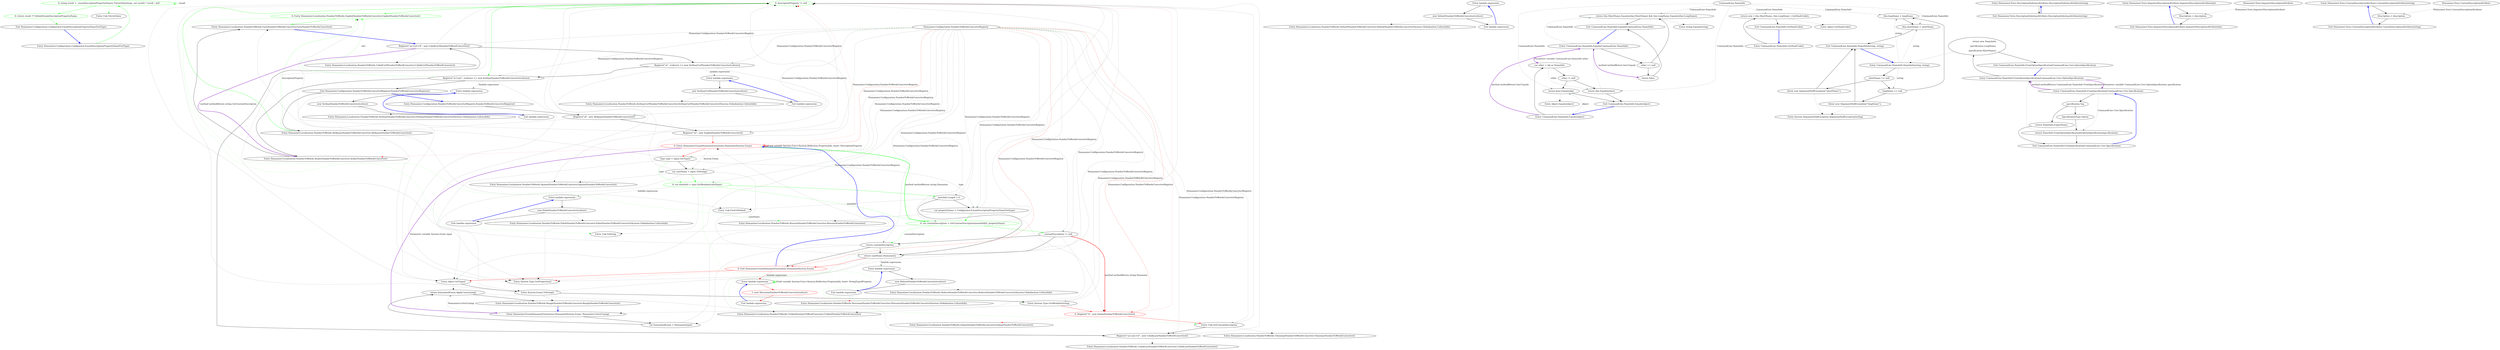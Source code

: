 digraph  {
d1 [cluster="Humanizer.Configuration.Configurator.EnumDescriptionPropertyNameFor(Type)", color=green, community=0, label="0: string result = _enumDescriptionPropertyNames.TryGetValue(type, out result) ? result : null", span="105-105"];
d0 [cluster="Humanizer.Configuration.Configurator.EnumDescriptionPropertyNameFor(Type)", label="Entry Humanizer.Configuration.Configurator.EnumDescriptionPropertyNameFor(Type)", span="103-103"];
d2 [cluster="Humanizer.Configuration.Configurator.EnumDescriptionPropertyNameFor(Type)", color=green, community=0, label="0: return result ?? DefaultEnumDescriptionPropertyName;", span="106-106"];
d4 [cluster="Unk.TryGetValue", label="Entry Unk.TryGetValue", span=""];
d3 [cluster="Humanizer.Configuration.Configurator.EnumDescriptionPropertyNameFor(Type)", label="Exit Humanizer.Configuration.Configurator.EnumDescriptionPropertyNameFor(Type)", span="103-103"];
m0_25 [cluster="Humanizer.EnumHumanizeExtensions.GetCustomDescription(System.Reflection.MemberInfo)", color=green, community=0, file="EnumHumanizeExtensions.cs", label="0: descriptionProperty != null", span="45-45"];
m0_19 [cluster="Humanizer.Configuration.NumberToWordsConverterRegistry.NumberToWordsConverterRegistry()", file="EnumHumanizeExtensions.cs", label="Register(''uz-Latn-UZ'', new UzbekLatnNumberToWordConverter())", span="27-27"];
m0_40 [cluster="Humanizer.Localisation.NumberToWords.UkrainianNumberToWordsConverter.UkrainianNumberToWordsConverter()", file="EnumHumanizeExtensions.cs", label="Entry Humanizer.Localisation.NumberToWords.UkrainianNumberToWordsConverter.UkrainianNumberToWordsConverter()", span="6-6"];
m0_17 [cluster="Humanizer.Configuration.NumberToWordsConverterRegistry.NumberToWordsConverterRegistry()", color=red, community=0, file="EnumHumanizeExtensions.cs", label="0: Register(''it'', new ItalianNumberToWordsConverter())", span="25-25"];
m0_20 [cluster="Humanizer.Configuration.NumberToWordsConverterRegistry.NumberToWordsConverterRegistry()", file="EnumHumanizeExtensions.cs", label="Register(''uz-Cyrl-UZ'', new UzbekCyrlNumberToWordConverter())", span="28-28"];
m0_26 [cluster="Humanizer.Localisation.NumberToWords.EnglishNumberToWordsConverter.EnglishNumberToWordsConverter()", color=green, community=0, file="EnumHumanizeExtensions.cs", label="0: Entry Humanizer.Localisation.NumberToWords.EnglishNumberToWordsConverter.EnglishNumberToWordsConverter()", span="5-5"];
m0_22 [cluster="Humanizer.Configuration.NumberToWordsConverterRegistry.NumberToWordsConverterRegistry()", file="EnumHumanizeExtensions.cs", label="Register(''sr-Latn'', (culture) => new SerbianNumberToWordsConverter(culture))", span="30-30"];
m0_24 [cluster="Humanizer.Localisation.NumberToWords.AfrikaansNumberToWordsConverter.AfrikaansNumberToWordsConverter()", file="EnumHumanizeExtensions.cs", label="Entry Humanizer.Localisation.NumberToWords.AfrikaansNumberToWordsConverter.AfrikaansNumberToWordsConverter()", span="5-5"];
m0_21 [cluster="Humanizer.Configuration.NumberToWordsConverterRegistry.NumberToWordsConverterRegistry()", file="EnumHumanizeExtensions.cs", label="Register(''sr'', (culture) => new SerbianCyrlNumberToWordsConverter(culture))", span="29-29"];
m0_23 [cluster="Humanizer.Configuration.NumberToWordsConverterRegistry.NumberToWordsConverterRegistry()", file="EnumHumanizeExtensions.cs", label="Exit Humanizer.Configuration.NumberToWordsConverterRegistry.NumberToWordsConverterRegistry()", span="6-6"];
m0_27 [cluster="Humanizer.Localisation.NumberToWords.ArabicNumberToWordsConverter.ArabicNumberToWordsConverter()", file="EnumHumanizeExtensions.cs", label="Entry Humanizer.Localisation.NumberToWords.ArabicNumberToWordsConverter.ArabicNumberToWordsConverter()", span="6-6"];
m0_28 [cluster="Humanizer.Localisation.NumberToWords.FarsiNumberToWordsConverter.FarsiNumberToWordsConverter()", file="EnumHumanizeExtensions.cs", label="Entry Humanizer.Localisation.NumberToWords.FarsiNumberToWordsConverter.FarsiNumberToWordsConverter()", span="5-5"];
m0_33 [cluster="Unk.ToString", file="EnumHumanizeExtensions.cs", label="Entry Unk.ToString", span=""];
m0_34 [cluster="Humanizer.EnumHumanizeExtensions.Humanize(System.Enum, Humanizer.LetterCasing)", file="EnumHumanizeExtensions.cs", label="Entry Humanizer.EnumHumanizeExtensions.Humanize(System.Enum, Humanizer.LetterCasing)", span="58-58"];
m0_0 [cluster="Humanizer.Configuration.NumberToWordsConverterRegistry.NumberToWordsConverterRegistry()", file="EnumHumanizeExtensions.cs", label="Entry Humanizer.Configuration.NumberToWordsConverterRegistry.NumberToWordsConverterRegistry()", span="6-6"];
m0_1 [cluster="Humanizer.Configuration.NumberToWordsConverterRegistry.NumberToWordsConverterRegistry()", file="EnumHumanizeExtensions.cs", label="Register(''af'', new AfrikaansNumberToWordsConverter())", span="9-9"];
m0_2 [cluster="Humanizer.Configuration.NumberToWordsConverterRegistry.NumberToWordsConverterRegistry()", file="EnumHumanizeExtensions.cs", label="Register(''en'', new EnglishNumberToWordsConverter())", span="10-10"];
m0_3 [cluster="Humanizer.EnumHumanizeExtensions.Humanize(System.Enum)", color=red, community=0, file="EnumHumanizeExtensions.cs", label="0: Entry Humanizer.EnumHumanizeExtensions.Humanize(System.Enum)", span="18-18"];
m0_4 [cluster="Humanizer.EnumHumanizeExtensions.Humanize(System.Enum)", file="EnumHumanizeExtensions.cs", label="Type type = input.GetType()", span="20-20"];
m0_5 [cluster="Humanizer.EnumHumanizeExtensions.Humanize(System.Enum)", file="EnumHumanizeExtensions.cs", label="var caseName = input.ToString()", span="21-21"];
m0_6 [cluster="Humanizer.EnumHumanizeExtensions.Humanize(System.Enum)", color=green, community=0, file="EnumHumanizeExtensions.cs", label="0: var memInfo = type.GetMember(caseName)", span="22-22"];
m0_7 [cluster="Humanizer.EnumHumanizeExtensions.Humanize(System.Enum)", file="EnumHumanizeExtensions.cs", label="memInfo.Length > 0", span="24-24"];
m0_8 [cluster="Humanizer.EnumHumanizeExtensions.Humanize(System.Enum)", file="EnumHumanizeExtensions.cs", label="var propertyName = Configurator.EnumDescriptionPropertyNameFor(type)", span="26-26"];
m0_9 [cluster="Humanizer.EnumHumanizeExtensions.Humanize(System.Enum)", color=green, community=0, file="EnumHumanizeExtensions.cs", label="0: var customDescription = GetCustomDescription(memInfo[0], propertyName)", span="27-27"];
m0_10 [cluster="Humanizer.EnumHumanizeExtensions.Humanize(System.Enum)", file="EnumHumanizeExtensions.cs", label="customDescription != null", span="29-29"];
m0_11 [cluster="Humanizer.EnumHumanizeExtensions.Humanize(System.Enum)", file="EnumHumanizeExtensions.cs", label="return customDescription;", span="30-30"];
m0_12 [cluster="Humanizer.EnumHumanizeExtensions.Humanize(System.Enum)", file="EnumHumanizeExtensions.cs", label="return caseName.Humanize();", span="33-33"];
m0_13 [cluster="Humanizer.EnumHumanizeExtensions.Humanize(System.Enum)", color=red, community=0, file="EnumHumanizeExtensions.cs", label="0: Exit Humanizer.EnumHumanizeExtensions.Humanize(System.Enum)", span="18-18"];
m0_14 [cluster="object.GetType()", file="EnumHumanizeExtensions.cs", label="Entry object.GetType()", span="0-0"];
m0_15 [cluster="System.Enum.ToString()", file="EnumHumanizeExtensions.cs", label="Entry System.Enum.ToString()", span="0-0"];
m0_16 [cluster="System.Type.GetMember(string)", file="EnumHumanizeExtensions.cs", label="Entry System.Type.GetMember(string)", span="0-0"];
m0_18 [cluster="Unk.GetCustomDescription", file="EnumHumanizeExtensions.cs", label="Entry Unk.GetCustomDescription", span=""];
m0_62 [cluster="Humanizer.Localisation.NumberToWords.SerbianCyrlNumberToWordsConverter.SerbianCyrlNumberToWordsConverter(System.Globalization.CultureInfo)", file="EnumHumanizeExtensions.cs", label="Entry Humanizer.Localisation.NumberToWords.SerbianCyrlNumberToWordsConverter.SerbianCyrlNumberToWordsConverter(System.Globalization.CultureInfo)", span="15-15"];
m0_36 [cluster="Humanizer.EnumHumanizeExtensions.Humanize(System.Enum, Humanizer.LetterCasing)", file="EnumHumanizeExtensions.cs", label="return humanizedEnum.ApplyCase(casing);", span="62-62"];
m0_29 [cluster="Humanizer.Localisation.NumberToWords.SpanishNumberToWordsConverter.SpanishNumberToWordsConverter()", file="EnumHumanizeExtensions.cs", label="Entry Humanizer.Localisation.NumberToWords.SpanishNumberToWordsConverter.SpanishNumberToWordsConverter()", span="5-5"];
m0_38 [cluster="Humanizer.Localisation.NumberToWords.TurkishNumberToWordConverter.TurkishNumberToWordConverter()", file="EnumHumanizeExtensions.cs", label="Entry Humanizer.Localisation.NumberToWords.TurkishNumberToWordConverter.TurkishNumberToWordConverter()", span="7-7"];
m0_35 [cluster="Humanizer.EnumHumanizeExtensions.Humanize(System.Enum, Humanizer.LetterCasing)", file="EnumHumanizeExtensions.cs", label="var humanizedEnum = Humanize(input)", span="60-60"];
m0_39 [cluster="Humanizer.Localisation.NumberToWords.ItalianNumberToWordsConverter.ItalianNumberToWordsConverter()", file="EnumHumanizeExtensions.cs", label="Entry Humanizer.Localisation.NumberToWords.ItalianNumberToWordsConverter.ItalianNumberToWordsConverter()", span="5-5"];
m0_31 [cluster="Unk.FirstOrDefault", file="EnumHumanizeExtensions.cs", label="Entry Unk.FirstOrDefault", span=""];
m0_37 [cluster="Humanizer.Localisation.NumberToWords.BanglaNumberToWordsConverter.BanglaNumberToWordsConverter()", file="EnumHumanizeExtensions.cs", label="Entry Humanizer.Localisation.NumberToWords.BanglaNumberToWordsConverter.BanglaNumberToWordsConverter()", span="4-4"];
m0_50 [cluster="Humanizer.Localisation.NumberToWords.PolishNumberToWordsConverter.PolishNumberToWordsConverter(System.Globalization.CultureInfo)", file="EnumHumanizeExtensions.cs", label="Entry Humanizer.Localisation.NumberToWords.PolishNumberToWordsConverter.PolishNumberToWordsConverter(System.Globalization.CultureInfo)", span="13-13"];
m0_66 [cluster="Humanizer.Localisation.NumberToWords.SerbianNumberToWordsConverter.SerbianNumberToWordsConverter(System.Globalization.CultureInfo)", file="EnumHumanizeExtensions.cs", label="Entry Humanizer.Localisation.NumberToWords.SerbianNumberToWordsConverter.SerbianNumberToWordsConverter(System.Globalization.CultureInfo)", span="15-15"];
m0_43 [cluster="lambda expression", file="EnumHumanizeExtensions.cs", label="Entry lambda expression", span="7-7"];
m0_47 [cluster="lambda expression", file="EnumHumanizeExtensions.cs", label="Entry lambda expression", span="14-14"];
m0_51 [cluster="lambda expression", file="EnumHumanizeExtensions.cs", label="Entry lambda expression", span="20-20"];
m0_55 [cluster="lambda expression", file="EnumHumanizeExtensions.cs", label="Entry lambda expression", span="21-21"];
m0_59 [cluster="lambda expression", file="EnumHumanizeExtensions.cs", label="Entry lambda expression", span="29-29"];
m0_63 [cluster="lambda expression", file="EnumHumanizeExtensions.cs", label="Entry lambda expression", span="30-30"];
m0_44 [cluster="lambda expression", file="EnumHumanizeExtensions.cs", label="new DefaultNumberToWordsConverter(culture)", span="7-7"];
m0_45 [cluster="lambda expression", file="EnumHumanizeExtensions.cs", label="Exit lambda expression", span="7-7"];
m0_48 [cluster="lambda expression", file="EnumHumanizeExtensions.cs", label="new PolishNumberToWordsConverter(culture)", span="14-14"];
m0_49 [cluster="lambda expression", file="EnumHumanizeExtensions.cs", label="Exit lambda expression", span="14-14"];
m0_52 [cluster="lambda expression", file="EnumHumanizeExtensions.cs", label="new HebrewNumberToWordsConverter(culture)", span="20-20"];
m0_53 [cluster="lambda expression", file="EnumHumanizeExtensions.cs", label="Exit lambda expression", span="20-20"];
m0_56 [cluster="lambda expression", color=red, community=0, file="EnumHumanizeExtensions.cs", label="1: new SlovenianNumberToWordsConverter(culture)", span="21-21"];
m0_57 [cluster="lambda expression", file="EnumHumanizeExtensions.cs", label="Exit lambda expression", span="21-21"];
m0_60 [cluster="lambda expression", file="EnumHumanizeExtensions.cs", label="new SerbianCyrlNumberToWordsConverter(culture)", span="29-29"];
m0_61 [cluster="lambda expression", file="EnumHumanizeExtensions.cs", label="Exit lambda expression", span="29-29"];
m0_64 [cluster="lambda expression", file="EnumHumanizeExtensions.cs", label="new SerbianNumberToWordsConverter(culture)", span="30-30"];
m0_65 [cluster="lambda expression", file="EnumHumanizeExtensions.cs", label="Exit lambda expression", span="30-30"];
m0_42 [cluster="Humanizer.Localisation.NumberToWords.UzbekCyrlNumberToWordConverter.UzbekCyrlNumberToWordConverter()", file="EnumHumanizeExtensions.cs", label="Entry Humanizer.Localisation.NumberToWords.UzbekCyrlNumberToWordConverter.UzbekCyrlNumberToWordConverter()", span="7-7"];
m0_46 [cluster="Humanizer.Localisation.NumberToWords.DefaultNumberToWordsConverter.DefaultNumberToWordsConverter(System.Globalization.CultureInfo)", file="EnumHumanizeExtensions.cs", label="Entry Humanizer.Localisation.NumberToWords.DefaultNumberToWordsConverter.DefaultNumberToWordsConverter(System.Globalization.CultureInfo)", span="12-12"];
m0_32 [cluster="Humanizer.Localisation.NumberToWords.RussianNumberToWordsConverter.RussianNumberToWordsConverter()", file="EnumHumanizeExtensions.cs", label="Entry Humanizer.Localisation.NumberToWords.RussianNumberToWordsConverter.RussianNumberToWordsConverter()", span="6-6"];
m0_41 [cluster="Humanizer.Localisation.NumberToWords.UzbekLatnNumberToWordConverter.UzbekLatnNumberToWordConverter()", file="EnumHumanizeExtensions.cs", label="Entry Humanizer.Localisation.NumberToWords.UzbekLatnNumberToWordConverter.UzbekLatnNumberToWordConverter()", span="7-7"];
m0_30 [cluster="System.Type.GetProperties()", file="EnumHumanizeExtensions.cs", label="Entry System.Type.GetProperties()", span="0-0"];
m0_54 [cluster="Humanizer.Localisation.NumberToWords.HebrewNumberToWordsConverter.HebrewNumberToWordsConverter(System.Globalization.CultureInfo)", file="EnumHumanizeExtensions.cs", label="Entry Humanizer.Localisation.NumberToWords.HebrewNumberToWordsConverter.HebrewNumberToWordsConverter(System.Globalization.CultureInfo)", span="34-34"];
m0_58 [cluster="Humanizer.Localisation.NumberToWords.SlovenianNumberToWordsConverter.SlovenianNumberToWordsConverter(System.Globalization.CultureInfo)", file="EnumHumanizeExtensions.cs", label="Entry Humanizer.Localisation.NumberToWords.SlovenianNumberToWordsConverter.SlovenianNumberToWordsConverter(System.Globalization.CultureInfo)", span="12-12"];
m0_67 [file="EnumHumanizeExtensions.cs", label="Humanizer.Configuration.NumberToWordsConverterRegistry", span=""];
m1_34 [cluster="string.Equals(string)", file="EnumHumanizeWithCustomDescriptionPropertyNamesTests.cs", label="Entry string.Equals(string)", span="0-0"];
m1_8 [cluster="System.ArgumentNullException.ArgumentNullException(string)", file="EnumHumanizeWithCustomDescriptionPropertyNamesTests.cs", label="Entry System.ArgumentNullException.ArgumentNullException(string)", span="0-0"];
m1_26 [cluster="CommandLine.NameInfo.GetHashCode()", file="EnumHumanizeWithCustomDescriptionPropertyNamesTests.cs", label="Entry CommandLine.NameInfo.GetHashCode()", span="98-98"];
m1_27 [cluster="CommandLine.NameInfo.GetHashCode()", file="EnumHumanizeWithCustomDescriptionPropertyNamesTests.cs", label="return new { this.ShortName, this.LongName }.GetHashCode();", span="100-100"];
m1_28 [cluster="CommandLine.NameInfo.GetHashCode()", file="EnumHumanizeWithCustomDescriptionPropertyNamesTests.cs", label="Exit CommandLine.NameInfo.GetHashCode()", span="98-98"];
m1_29 [cluster="object.GetHashCode()", file="EnumHumanizeWithCustomDescriptionPropertyNamesTests.cs", label="Entry object.GetHashCode()", span="0-0"];
m1_25 [cluster="object.Equals(object)", file="EnumHumanizeWithCustomDescriptionPropertyNamesTests.cs", label="Entry object.Equals(object)", span="0-0"];
m1_0 [cluster="CommandLine.NameInfo.NameInfo(string, string)", file="EnumHumanizeWithCustomDescriptionPropertyNamesTests.cs", label="Entry CommandLine.NameInfo.NameInfo(string, string)", span="20-20"];
m1_1 [cluster="CommandLine.NameInfo.NameInfo(string, string)", file="EnumHumanizeWithCustomDescriptionPropertyNamesTests.cs", label="shortName == null", span="22-22"];
m1_3 [cluster="CommandLine.NameInfo.NameInfo(string, string)", file="EnumHumanizeWithCustomDescriptionPropertyNamesTests.cs", label="longName == null", span="23-23"];
m1_5 [cluster="CommandLine.NameInfo.NameInfo(string, string)", file="EnumHumanizeWithCustomDescriptionPropertyNamesTests.cs", label="this.longName = longName", span="25-25"];
m1_6 [cluster="CommandLine.NameInfo.NameInfo(string, string)", file="EnumHumanizeWithCustomDescriptionPropertyNamesTests.cs", label="this.shortName = shortName", span="26-26"];
m1_2 [cluster="CommandLine.NameInfo.NameInfo(string, string)", file="EnumHumanizeWithCustomDescriptionPropertyNamesTests.cs", label="throw new ArgumentNullException(''shortName'');", span="22-22"];
m1_4 [cluster="CommandLine.NameInfo.NameInfo(string, string)", file="EnumHumanizeWithCustomDescriptionPropertyNamesTests.cs", label="throw new ArgumentNullException(''longName'');", span="23-23"];
m1_7 [cluster="CommandLine.NameInfo.NameInfo(string, string)", file="EnumHumanizeWithCustomDescriptionPropertyNamesTests.cs", label="Exit CommandLine.NameInfo.NameInfo(string, string)", span="20-20"];
m1_18 [cluster="CommandLine.NameInfo.Equals(object)", file="EnumHumanizeWithCustomDescriptionPropertyNamesTests.cs", label="Entry CommandLine.NameInfo.Equals(object)", span="83-83"];
m1_19 [cluster="CommandLine.NameInfo.Equals(object)", file="EnumHumanizeWithCustomDescriptionPropertyNamesTests.cs", label="var other = obj as NameInfo", span="85-85"];
m1_22 [cluster="CommandLine.NameInfo.Equals(object)", file="EnumHumanizeWithCustomDescriptionPropertyNamesTests.cs", label="return base.Equals(obj);", span="91-91"];
m1_20 [cluster="CommandLine.NameInfo.Equals(object)", file="EnumHumanizeWithCustomDescriptionPropertyNamesTests.cs", label="other != null", span="86-86"];
m1_21 [cluster="CommandLine.NameInfo.Equals(object)", file="EnumHumanizeWithCustomDescriptionPropertyNamesTests.cs", label="return this.Equals(other);", span="88-88"];
m1_23 [cluster="CommandLine.NameInfo.Equals(object)", file="EnumHumanizeWithCustomDescriptionPropertyNamesTests.cs", label="Exit CommandLine.NameInfo.Equals(object)", span="83-83"];
m1_24 [cluster="CommandLine.NameInfo.Equals(CommandLine.NameInfo)", file="EnumHumanizeWithCustomDescriptionPropertyNamesTests.cs", label="Entry CommandLine.NameInfo.Equals(CommandLine.NameInfo)", span="108-108"];
m1_30 [cluster="CommandLine.NameInfo.Equals(CommandLine.NameInfo)", file="EnumHumanizeWithCustomDescriptionPropertyNamesTests.cs", label="other == null", span="110-110"];
m1_32 [cluster="CommandLine.NameInfo.Equals(CommandLine.NameInfo)", file="EnumHumanizeWithCustomDescriptionPropertyNamesTests.cs", label="return this.ShortName.Equals(other.ShortName) && this.LongName.Equals(other.LongName);", span="115-115"];
m1_31 [cluster="CommandLine.NameInfo.Equals(CommandLine.NameInfo)", file="EnumHumanizeWithCustomDescriptionPropertyNamesTests.cs", label="return false;", span="112-112"];
m1_33 [cluster="CommandLine.NameInfo.Equals(CommandLine.NameInfo)", file="EnumHumanizeWithCustomDescriptionPropertyNamesTests.cs", label="Exit CommandLine.NameInfo.Equals(CommandLine.NameInfo)", span="108-108"];
m1_12 [cluster="CommandLine.NameInfo.FromSpecification(CommandLine.Core.Specification)", file="EnumHumanizeWithCustomDescriptionPropertyNamesTests.cs", label="Entry CommandLine.NameInfo.FromSpecification(CommandLine.Core.Specification)", span="67-67"];
m1_13 [cluster="CommandLine.NameInfo.FromSpecification(CommandLine.Core.Specification)", file="EnumHumanizeWithCustomDescriptionPropertyNamesTests.cs", label="specification.Tag", span="69-69"];
m1_15 [cluster="CommandLine.NameInfo.FromSpecification(CommandLine.Core.Specification)", file="EnumHumanizeWithCustomDescriptionPropertyNamesTests.cs", label="return NameInfo.FromOptionSpecification((OptionSpecification)specification);", span="72-72"];
m1_14 [cluster="CommandLine.NameInfo.FromSpecification(CommandLine.Core.Specification)", file="EnumHumanizeWithCustomDescriptionPropertyNamesTests.cs", label="SpecificationType.Option", span="71-71"];
m1_16 [cluster="CommandLine.NameInfo.FromSpecification(CommandLine.Core.Specification)", file="EnumHumanizeWithCustomDescriptionPropertyNamesTests.cs", label="return NameInfo.EmptyName;", span="74-74"];
m1_17 [cluster="CommandLine.NameInfo.FromSpecification(CommandLine.Core.Specification)", file="EnumHumanizeWithCustomDescriptionPropertyNamesTests.cs", label="Exit CommandLine.NameInfo.FromSpecification(CommandLine.Core.Specification)", span="67-67"];
m1_9 [cluster="CommandLine.NameInfo.FromOptionSpecification(CommandLine.Core.OptionSpecification)", file="EnumHumanizeWithCustomDescriptionPropertyNamesTests.cs", label="Entry CommandLine.NameInfo.FromOptionSpecification(CommandLine.Core.OptionSpecification)", span="60-60"];
m1_10 [cluster="CommandLine.NameInfo.FromOptionSpecification(CommandLine.Core.OptionSpecification)", file="EnumHumanizeWithCustomDescriptionPropertyNamesTests.cs", label="return new NameInfo(\r\n                specification.LongName,\r\n                specification.ShortName);", span="62-64"];
m1_11 [cluster="CommandLine.NameInfo.FromOptionSpecification(CommandLine.Core.OptionSpecification)", file="EnumHumanizeWithCustomDescriptionPropertyNamesTests.cs", label="Exit CommandLine.NameInfo.FromOptionSpecification(CommandLine.Core.OptionSpecification)", span="60-60"];
m1_35 [file="EnumHumanizeWithCustomDescriptionPropertyNamesTests.cs", label="CommandLine.NameInfo", span=""];
m2_6 [cluster="Humanizer.Tests.DescriptionSubclassAttribute.DescriptionSubclassAttribute(string)", file="EnumUnderTest.cs", label="Entry Humanizer.Tests.DescriptionSubclassAttribute.DescriptionSubclassAttribute(string)", span="52-52"];
m2_7 [cluster="Humanizer.Tests.DescriptionSubclassAttribute.DescriptionSubclassAttribute(string)", file="EnumUnderTest.cs", label="Exit Humanizer.Tests.DescriptionSubclassAttribute.DescriptionSubclassAttribute(string)", span="52-52"];
m2_0 [cluster="Humanizer.Tests.ImposterDescriptionAttribute.ImposterDescriptionAttribute(int)", file="EnumUnderTest.cs", label="Entry Humanizer.Tests.ImposterDescriptionAttribute.ImposterDescriptionAttribute(int)", span="34-34"];
m2_1 [cluster="Humanizer.Tests.ImposterDescriptionAttribute.ImposterDescriptionAttribute(int)", file="EnumUnderTest.cs", label="Description = description", span="36-36"];
m2_2 [cluster="Humanizer.Tests.ImposterDescriptionAttribute.ImposterDescriptionAttribute(int)", file="EnumUnderTest.cs", label="Exit Humanizer.Tests.ImposterDescriptionAttribute.ImposterDescriptionAttribute(int)", span="34-34"];
m2_3 [cluster="Humanizer.Tests.CustomDescriptionAttribute.CustomDescriptionAttribute(string)", file="EnumUnderTest.cs", label="Entry Humanizer.Tests.CustomDescriptionAttribute.CustomDescriptionAttribute(string)", span="44-44"];
m2_4 [cluster="Humanizer.Tests.CustomDescriptionAttribute.CustomDescriptionAttribute(string)", file="EnumUnderTest.cs", label="Description = description", span="46-46"];
m2_5 [cluster="Humanizer.Tests.CustomDescriptionAttribute.CustomDescriptionAttribute(string)", file="EnumUnderTest.cs", label="Exit Humanizer.Tests.CustomDescriptionAttribute.CustomDescriptionAttribute(string)", span="44-44"];
m2_8 [file="EnumUnderTest.cs", label="Humanizer.Tests.ImposterDescriptionAttribute", span=""];
m2_9 [file="EnumUnderTest.cs", label="Humanizer.Tests.CustomDescriptionAttribute", span=""];
d1 -> d1  [color=green, key=1, label=result, style=dashed];
d1 -> d2  [color=green, key=0, style=solid];
d1 -> d4  [color=green, key=2, style=dotted];
d0 -> d1  [color=green, key=0, style=solid];
d2 -> d3  [color=green, key=0, style=solid];
d3 -> d0  [color=blue, key=0, style=bold];
m0_25 -> m0_26  [color=green, key=0, style=solid];
m0_25 -> m0_22  [color=green, key=0, style=solid];
m0_19 -> m0_20  [key=0, style=solid];
m0_19 -> m0_41  [key=2, style=dotted];
m0_19 -> m0_25  [key=2, style=dotted];
m0_17 -> m0_18  [color=red, key=0, style=solid];
m0_17 -> m0_39  [color=red, key=2, style=dotted];
m0_17 -> m0_25  [color=red, key=2, style=dotted];
m0_20 -> m0_21  [key=0, style=solid];
m0_20 -> m0_27  [color=darkorchid, key=3, label="method methodReturn string GetCustomDescription", style=bold];
m0_20 -> m0_42  [key=2, style=dotted];
m0_20 -> m0_25  [key=2, style=dotted];
m0_26 -> m0_28  [color=green, key=0, style=solid];
m0_26 -> m0_32  [color=green, key=2, style=dotted];
m0_26 -> m0_33  [color=green, key=2, style=dotted];
m0_22 -> m0_26  [color=green, key=1, label=attr, style=dashed];
m0_22 -> m0_23  [key=0, style=solid];
m0_22 -> m0_27  [key=0, style=solid];
m0_22 -> m0_30  [key=2, style=dotted];
m0_22 -> m0_63  [color=darkseagreen4, key=1, label="lambda expression", style=dashed];
m0_24 -> m0_26  [color=green, key=1, label=descriptionProperty, style=dashed];
m0_24 -> m0_25  [color=green, key=0, style=solid];
m0_24 -> m0_30  [key=2, style=dotted];
m0_24 -> m0_31  [key=2, style=dotted];
m0_21 -> m0_22  [key=0, style=solid];
m0_21 -> m0_29  [key=2, style=dotted];
m0_21 -> m0_30  [key=2, style=dotted];
m0_21 -> m0_59  [color=darkseagreen4, key=1, label="lambda expression", style=dashed];
m0_23 -> m0_24  [key=0, style=solid];
m0_23 -> m0_14  [key=2, style=dotted];
m0_23 -> m0_0  [color=blue, key=0, style=bold];
m0_27 -> m0_28  [key=0, style=solid];
m0_28 -> m0_20  [color=blue, key=0, style=bold];
m0_34 -> m0_35  [key=0, style=solid];
m0_34 -> m0_36  [color=darkseagreen4, key=1, label="Humanizer.LetterCasing", style=dashed];
m0_0 -> m0_1  [key=0, style=solid];
m0_1 -> m0_2  [key=0, style=solid];
m0_1 -> m0_24  [key=2, style=dotted];
m0_1 -> m0_25  [key=2, style=dotted];
m0_2 -> m0_3  [color=red, key=0, style=solid];
m0_2 -> m0_26  [key=2, style=dotted];
m0_2 -> m0_25  [key=2, style=dotted];
m0_3 -> m0_4  [color=red, key=0, style=solid];
m0_3 -> m0_27  [color=red, key=2, style=dotted];
m0_3 -> m0_25  [color=red, key=2, style=dotted];
m0_3 -> m0_3  [color=red, key=3, label="Field variable System.Func<System.Reflection.PropertyInfo, bool> DescriptionProperty", style=bold];
m0_3 -> m0_9  [color=green, key=3, label="method methodReturn string Humanize", style=bold];
m0_3 -> m0_5  [color=darkseagreen4, key=1, label="System.Enum", style=dashed];
m0_3 -> m0_34  [color=darkorchid, key=3, label="Parameter variable System.Enum input", style=bold];
m0_4 -> m0_5  [key=0, style=solid];
m0_4 -> m0_28  [key=2, style=dotted];
m0_4 -> m0_25  [key=2, style=dotted];
m0_4 -> m0_6  [color=green, key=1, label=type, style=dashed];
m0_4 -> m0_14  [key=2, style=dotted];
m0_4 -> m0_8  [color=darkseagreen4, key=1, label=type, style=dashed];
m0_5 -> m0_6  [color=green, key=0, style=solid];
m0_5 -> m0_29  [key=2, style=dotted];
m0_5 -> m0_25  [key=2, style=dotted];
m0_5 -> m0_15  [key=2, style=dotted];
m0_5 -> m0_12  [color=darkseagreen4, key=1, label=caseName, style=dashed];
m0_6 -> m0_7  [color=green, key=0, style=solid];
m0_6 -> m0_30  [key=2, style=dotted];
m0_6 -> m0_47  [color=darkseagreen4, key=1, label="lambda expression", style=dashed];
m0_6 -> m0_16  [color=green, key=2, style=dotted];
m0_6 -> m0_9  [color=green, key=1, label=memInfo, style=dashed];
m0_7 -> m0_8  [key=0, style=solid];
m0_7 -> m0_31  [key=2, style=dotted];
m0_7 -> m0_25  [key=2, style=dotted];
m0_7 -> m0_12  [key=0, style=solid];
m0_8 -> m0_9  [color=green, key=0, style=solid];
m0_8 -> m0_32  [key=2, style=dotted];
m0_8 -> m0_25  [key=2, style=dotted];
m0_8 -> m0_17  [key=2, style=dotted];
m0_9 -> m0_10  [color=green, key=0, style=solid];
m0_9 -> m0_33  [key=2, style=dotted];
m0_9 -> m0_25  [key=2, style=dotted];
m0_9 -> m0_18  [color=green, key=2, style=dotted];
m0_9 -> m0_11  [color=green, key=1, label=customDescription, style=dashed];
m0_10 -> m0_11  [key=0, style=solid];
m0_10 -> m0_34  [key=2, style=dotted];
m0_10 -> m0_25  [key=2, style=dotted];
m0_10 -> m0_17  [color=red, key=3, label="method methodReturn string Humanize", style=bold];
m0_10 -> m0_12  [key=0, style=solid];
m0_11 -> m0_12  [key=0, style=solid];
m0_11 -> m0_35  [key=2, style=dotted];
m0_11 -> m0_25  [key=2, style=dotted];
m0_11 -> m0_13  [key=0, style=solid];
m0_12 -> m0_13  [color=red, key=0, style=solid];
m0_12 -> m0_30  [key=2, style=dotted];
m0_12 -> m0_51  [color=darkseagreen4, key=1, label="lambda expression", style=dashed];
m0_12 -> m0_19  [key=2, style=dotted];
m0_13 -> m0_14  [color=red, key=0, style=solid];
m0_13 -> m0_30  [color=red, key=2, style=dotted];
m0_13 -> m0_55  [color=red, key=1, label="lambda expression", style=dashed];
m0_13 -> m0_3  [color=blue, key=0, style=bold];
m0_14 -> m0_15  [key=0, style=solid];
m0_14 -> m0_36  [key=2, style=dotted];
m0_14 -> m0_25  [key=2, style=dotted];
m0_15 -> m0_16  [key=0, style=solid];
m0_15 -> m0_37  [key=2, style=dotted];
m0_15 -> m0_25  [key=2, style=dotted];
m0_16 -> m0_17  [color=red, key=0, style=solid];
m0_16 -> m0_38  [key=2, style=dotted];
m0_16 -> m0_25  [key=2, style=dotted];
m0_18 -> m0_19  [key=0, style=solid];
m0_18 -> m0_40  [key=2, style=dotted];
m0_18 -> m0_25  [key=2, style=dotted];
m0_36 -> m0_37  [key=0, style=solid];
m0_36 -> m0_38  [key=2, style=dotted];
m0_35 -> m0_3  [key=2, style=dotted];
m0_35 -> m0_36  [key=0, style=solid];
m0_37 -> m0_34  [color=blue, key=0, style=bold];
m0_43 -> m0_44  [key=0, style=solid];
m0_47 -> m0_48  [key=0, style=solid];
m0_51 -> m0_52  [key=0, style=solid];
m0_55 -> m0_56  [color=red, key=0, style=solid];
m0_55 -> m0_55  [color=green, key=3, label="Field variable System.Func<System.Reflection.PropertyInfo, bool> StringTypedProperty", style=bold];
m0_59 -> m0_60  [key=0, style=solid];
m0_63 -> m0_64  [key=0, style=solid];
m0_44 -> m0_45  [key=0, style=solid];
m0_44 -> m0_46  [key=2, style=dotted];
m0_45 -> m0_43  [color=blue, key=0, style=bold];
m0_48 -> m0_49  [key=0, style=solid];
m0_48 -> m0_50  [key=2, style=dotted];
m0_49 -> m0_47  [color=blue, key=0, style=bold];
m0_52 -> m0_53  [key=0, style=solid];
m0_52 -> m0_54  [key=2, style=dotted];
m0_53 -> m0_51  [color=blue, key=0, style=bold];
m0_56 -> m0_57  [color=red, key=0, style=solid];
m0_56 -> m0_58  [color=red, key=2, style=dotted];
m0_57 -> m0_55  [color=blue, key=0, style=bold];
m0_60 -> m0_61  [key=0, style=solid];
m0_60 -> m0_62  [key=2, style=dotted];
m0_61 -> m0_59  [color=blue, key=0, style=bold];
m0_64 -> m0_65  [key=0, style=solid];
m0_64 -> m0_66  [key=2, style=dotted];
m0_65 -> m0_63  [color=blue, key=0, style=bold];
m0_67 -> m0_1  [color=darkseagreen4, key=1, label="Humanizer.Configuration.NumberToWordsConverterRegistry", style=dashed];
m0_67 -> m0_2  [color=darkseagreen4, key=1, label="Humanizer.Configuration.NumberToWordsConverterRegistry", style=dashed];
m0_67 -> m0_3  [color=red, key=1, label="Humanizer.Configuration.NumberToWordsConverterRegistry", style=dashed];
m0_67 -> m0_4  [color=darkseagreen4, key=1, label="Humanizer.Configuration.NumberToWordsConverterRegistry", style=dashed];
m0_67 -> m0_5  [color=darkseagreen4, key=1, label="Humanizer.Configuration.NumberToWordsConverterRegistry", style=dashed];
m0_67 -> m0_6  [color=darkseagreen4, key=1, label="Humanizer.Configuration.NumberToWordsConverterRegistry", style=dashed];
m0_67 -> m0_7  [color=darkseagreen4, key=1, label="Humanizer.Configuration.NumberToWordsConverterRegistry", style=dashed];
m0_67 -> m0_8  [color=darkseagreen4, key=1, label="Humanizer.Configuration.NumberToWordsConverterRegistry", style=dashed];
m0_67 -> m0_9  [color=darkseagreen4, key=1, label="Humanizer.Configuration.NumberToWordsConverterRegistry", style=dashed];
m0_67 -> m0_10  [color=darkseagreen4, key=1, label="Humanizer.Configuration.NumberToWordsConverterRegistry", style=dashed];
m0_67 -> m0_11  [color=darkseagreen4, key=1, label="Humanizer.Configuration.NumberToWordsConverterRegistry", style=dashed];
m0_67 -> m0_12  [color=darkseagreen4, key=1, label="Humanizer.Configuration.NumberToWordsConverterRegistry", style=dashed];
m0_67 -> m0_13  [color=red, key=1, label="Humanizer.Configuration.NumberToWordsConverterRegistry", style=dashed];
m0_67 -> m0_14  [color=darkseagreen4, key=1, label="Humanizer.Configuration.NumberToWordsConverterRegistry", style=dashed];
m0_67 -> m0_15  [color=darkseagreen4, key=1, label="Humanizer.Configuration.NumberToWordsConverterRegistry", style=dashed];
m0_67 -> m0_16  [color=darkseagreen4, key=1, label="Humanizer.Configuration.NumberToWordsConverterRegistry", style=dashed];
m0_67 -> m0_17  [color=red, key=1, label="Humanizer.Configuration.NumberToWordsConverterRegistry", style=dashed];
m0_67 -> m0_18  [color=darkseagreen4, key=1, label="Humanizer.Configuration.NumberToWordsConverterRegistry", style=dashed];
m0_67 -> m0_19  [color=darkseagreen4, key=1, label="Humanizer.Configuration.NumberToWordsConverterRegistry", style=dashed];
m0_67 -> m0_20  [color=darkseagreen4, key=1, label="Humanizer.Configuration.NumberToWordsConverterRegistry", style=dashed];
m0_67 -> m0_21  [color=darkseagreen4, key=1, label="Humanizer.Configuration.NumberToWordsConverterRegistry", style=dashed];
m0_67 -> m0_22  [color=darkseagreen4, key=1, label="Humanizer.Configuration.NumberToWordsConverterRegistry", style=dashed];
m1_26 -> m1_27  [key=0, style=solid];
m1_27 -> m1_28  [key=0, style=solid];
m1_27 -> m1_29  [key=2, style=dotted];
m1_28 -> m1_26  [color=blue, key=0, style=bold];
m1_0 -> m1_1  [key=0, style=solid];
m1_0 -> m1_3  [color=darkseagreen4, key=1, label=string, style=dashed];
m1_0 -> m1_5  [color=darkseagreen4, key=1, label=string, style=dashed];
m1_0 -> m1_6  [color=darkseagreen4, key=1, label=string, style=dashed];
m1_1 -> m1_2  [key=0, style=solid];
m1_1 -> m1_3  [key=0, style=solid];
m1_3 -> m1_4  [key=0, style=solid];
m1_3 -> m1_5  [key=0, style=solid];
m1_5 -> m1_6  [key=0, style=solid];
m1_6 -> m1_7  [key=0, style=solid];
m1_2 -> m1_7  [key=0, style=solid];
m1_2 -> m1_8  [key=2, style=dotted];
m1_4 -> m1_7  [key=0, style=solid];
m1_4 -> m1_8  [key=2, style=dotted];
m1_7 -> m1_0  [color=blue, key=0, style=bold];
m1_18 -> m1_19  [key=0, style=solid];
m1_18 -> m1_22  [color=darkseagreen4, key=1, label=object, style=dashed];
m1_18 -> m1_24  [color=darkorchid, key=3, label="method methodReturn bool Equals", style=bold];
m1_19 -> m1_20  [key=0, style=solid];
m1_19 -> m1_21  [color=darkseagreen4, key=1, label=other, style=dashed];
m1_22 -> m1_23  [key=0, style=solid];
m1_22 -> m1_25  [key=2, style=dotted];
m1_20 -> m1_21  [key=0, style=solid];
m1_20 -> m1_22  [key=0, style=solid];
m1_21 -> m1_23  [key=0, style=solid];
m1_21 -> m1_24  [key=2, style=dotted];
m1_23 -> m1_18  [color=blue, key=0, style=bold];
m1_24 -> m1_30  [key=0, style=solid];
m1_24 -> m1_32  [color=darkseagreen4, key=1, label="CommandLine.NameInfo", style=dashed];
m1_24 -> m1_19  [color=darkorchid, key=3, label="Parameter variable CommandLine.NameInfo other", style=bold];
m1_24 -> m1_31  [color=darkorchid, key=3, label="method methodReturn bool Equals", style=bold];
m1_30 -> m1_31  [key=0, style=solid];
m1_30 -> m1_32  [key=0, style=solid];
m1_32 -> m1_33  [key=0, style=solid];
m1_32 -> m1_34  [key=2, style=dotted];
m1_31 -> m1_33  [key=0, style=solid];
m1_33 -> m1_24  [color=blue, key=0, style=bold];
m1_12 -> m1_13  [key=0, style=solid];
m1_12 -> m1_15  [color=darkseagreen4, key=1, label="CommandLine.Core.Specification", style=dashed];
m1_12 -> m1_9  [color=darkorchid, key=3, label="method methodReturn CommandLine.NameInfo FromSpecification", style=bold];
m1_13 -> m1_14  [key=0, style=solid];
m1_13 -> m1_16  [key=0, style=solid];
m1_15 -> m1_17  [key=0, style=solid];
m1_15 -> m1_9  [key=2, style=dotted];
m1_14 -> m1_15  [key=0, style=solid];
m1_16 -> m1_17  [key=0, style=solid];
m1_17 -> m1_12  [color=blue, key=0, style=bold];
m1_9 -> m1_10  [key=0, style=solid];
m1_9 -> m1_12  [color=darkorchid, key=3, label="Parameter variable CommandLine.Core.OptionSpecification specification", style=bold];
m1_10 -> m1_11  [key=0, style=solid];
m1_10 -> m1_0  [key=2, style=dotted];
m1_11 -> m1_9  [color=blue, key=0, style=bold];
m1_35 -> m1_5  [color=darkseagreen4, key=1, label="CommandLine.NameInfo", style=dashed];
m1_35 -> m1_6  [color=darkseagreen4, key=1, label="CommandLine.NameInfo", style=dashed];
m1_35 -> m1_21  [color=darkseagreen4, key=1, label="CommandLine.NameInfo", style=dashed];
m1_35 -> m1_22  [color=darkseagreen4, key=1, label="CommandLine.NameInfo", style=dashed];
m1_35 -> m1_27  [color=darkseagreen4, key=1, label="CommandLine.NameInfo", style=dashed];
m1_35 -> m1_32  [color=darkseagreen4, key=1, label="CommandLine.NameInfo", style=dashed];
m2_6 -> m2_7  [key=0, style=solid];
m2_7 -> m2_6  [color=blue, key=0, style=bold];
m2_0 -> m2_1  [key=0, style=solid];
m2_1 -> m2_2  [key=0, style=solid];
m2_2 -> m2_0  [color=blue, key=0, style=bold];
m2_3 -> m2_4  [key=0, style=solid];
m2_4 -> m2_5  [key=0, style=solid];
m2_5 -> m2_3  [color=blue, key=0, style=bold];
m2_8 -> m2_1  [color=darkseagreen4, key=1, label="Humanizer.Tests.ImposterDescriptionAttribute", style=dashed];
m2_9 -> m2_4  [color=darkseagreen4, key=1, label="Humanizer.Tests.CustomDescriptionAttribute", style=dashed];
}
